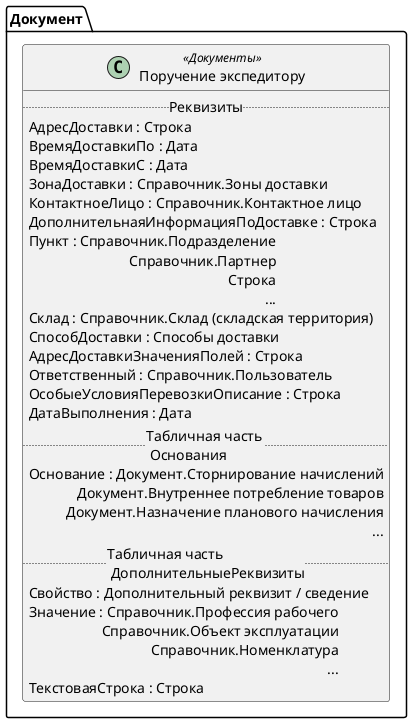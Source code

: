 ﻿@startuml ПоручениеЭкспедитору
'!include templates.wsd
'..\include templates.wsd
class Документ.ПоручениеЭкспедитору as "Поручение экспедитору" <<Документы>>
{
..Реквизиты..
АдресДоставки : Строка
ВремяДоставкиПо : Дата
ВремяДоставкиС : Дата
ЗонаДоставки : Справочник.Зоны доставки
КонтактноеЛицо : Справочник.Контактное лицо
ДополнительнаяИнформацияПоДоставке : Строка
Пункт : Справочник.Подразделение\rСправочник.Партнер\rСтрока\r...
Склад : Справочник.Склад (складская территория)
СпособДоставки : Способы доставки
АдресДоставкиЗначенияПолей : Строка
Ответственный : Справочник.Пользователь
ОсобыеУсловияПеревозкиОписание : Строка
ДатаВыполнения : Дата
..Табличная часть \n Основания..
Основание : Документ.Сторнирование начислений\rДокумент.Внутреннее потребление товаров\rДокумент.Назначение планового начисления\r...
..Табличная часть \n ДополнительныеРеквизиты..
Свойство : Дополнительный реквизит / сведение
Значение : Справочник.Профессия рабочего\rСправочник.Объект эксплуатации\rСправочник.Номенклатура\r...
ТекстоваяСтрока : Строка
}
@enduml
